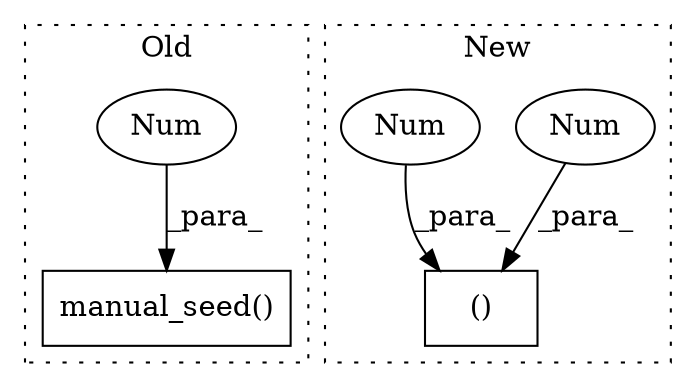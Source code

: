 digraph G {
subgraph cluster0 {
1 [label="manual_seed()" a="75" s="1667,1711" l="43,1" shape="box"];
3 [label="Num" a="76" s="1710" l="1" shape="ellipse"];
label = "Old";
style="dotted";
}
subgraph cluster1 {
2 [label="()" a="54" s="2293" l="11" shape="box"];
4 [label="Num" a="76" s="2299" l="2" shape="ellipse"];
5 [label="Num" a="76" s="2303" l="1" shape="ellipse"];
label = "New";
style="dotted";
}
3 -> 1 [label="_para_"];
4 -> 2 [label="_para_"];
5 -> 2 [label="_para_"];
}